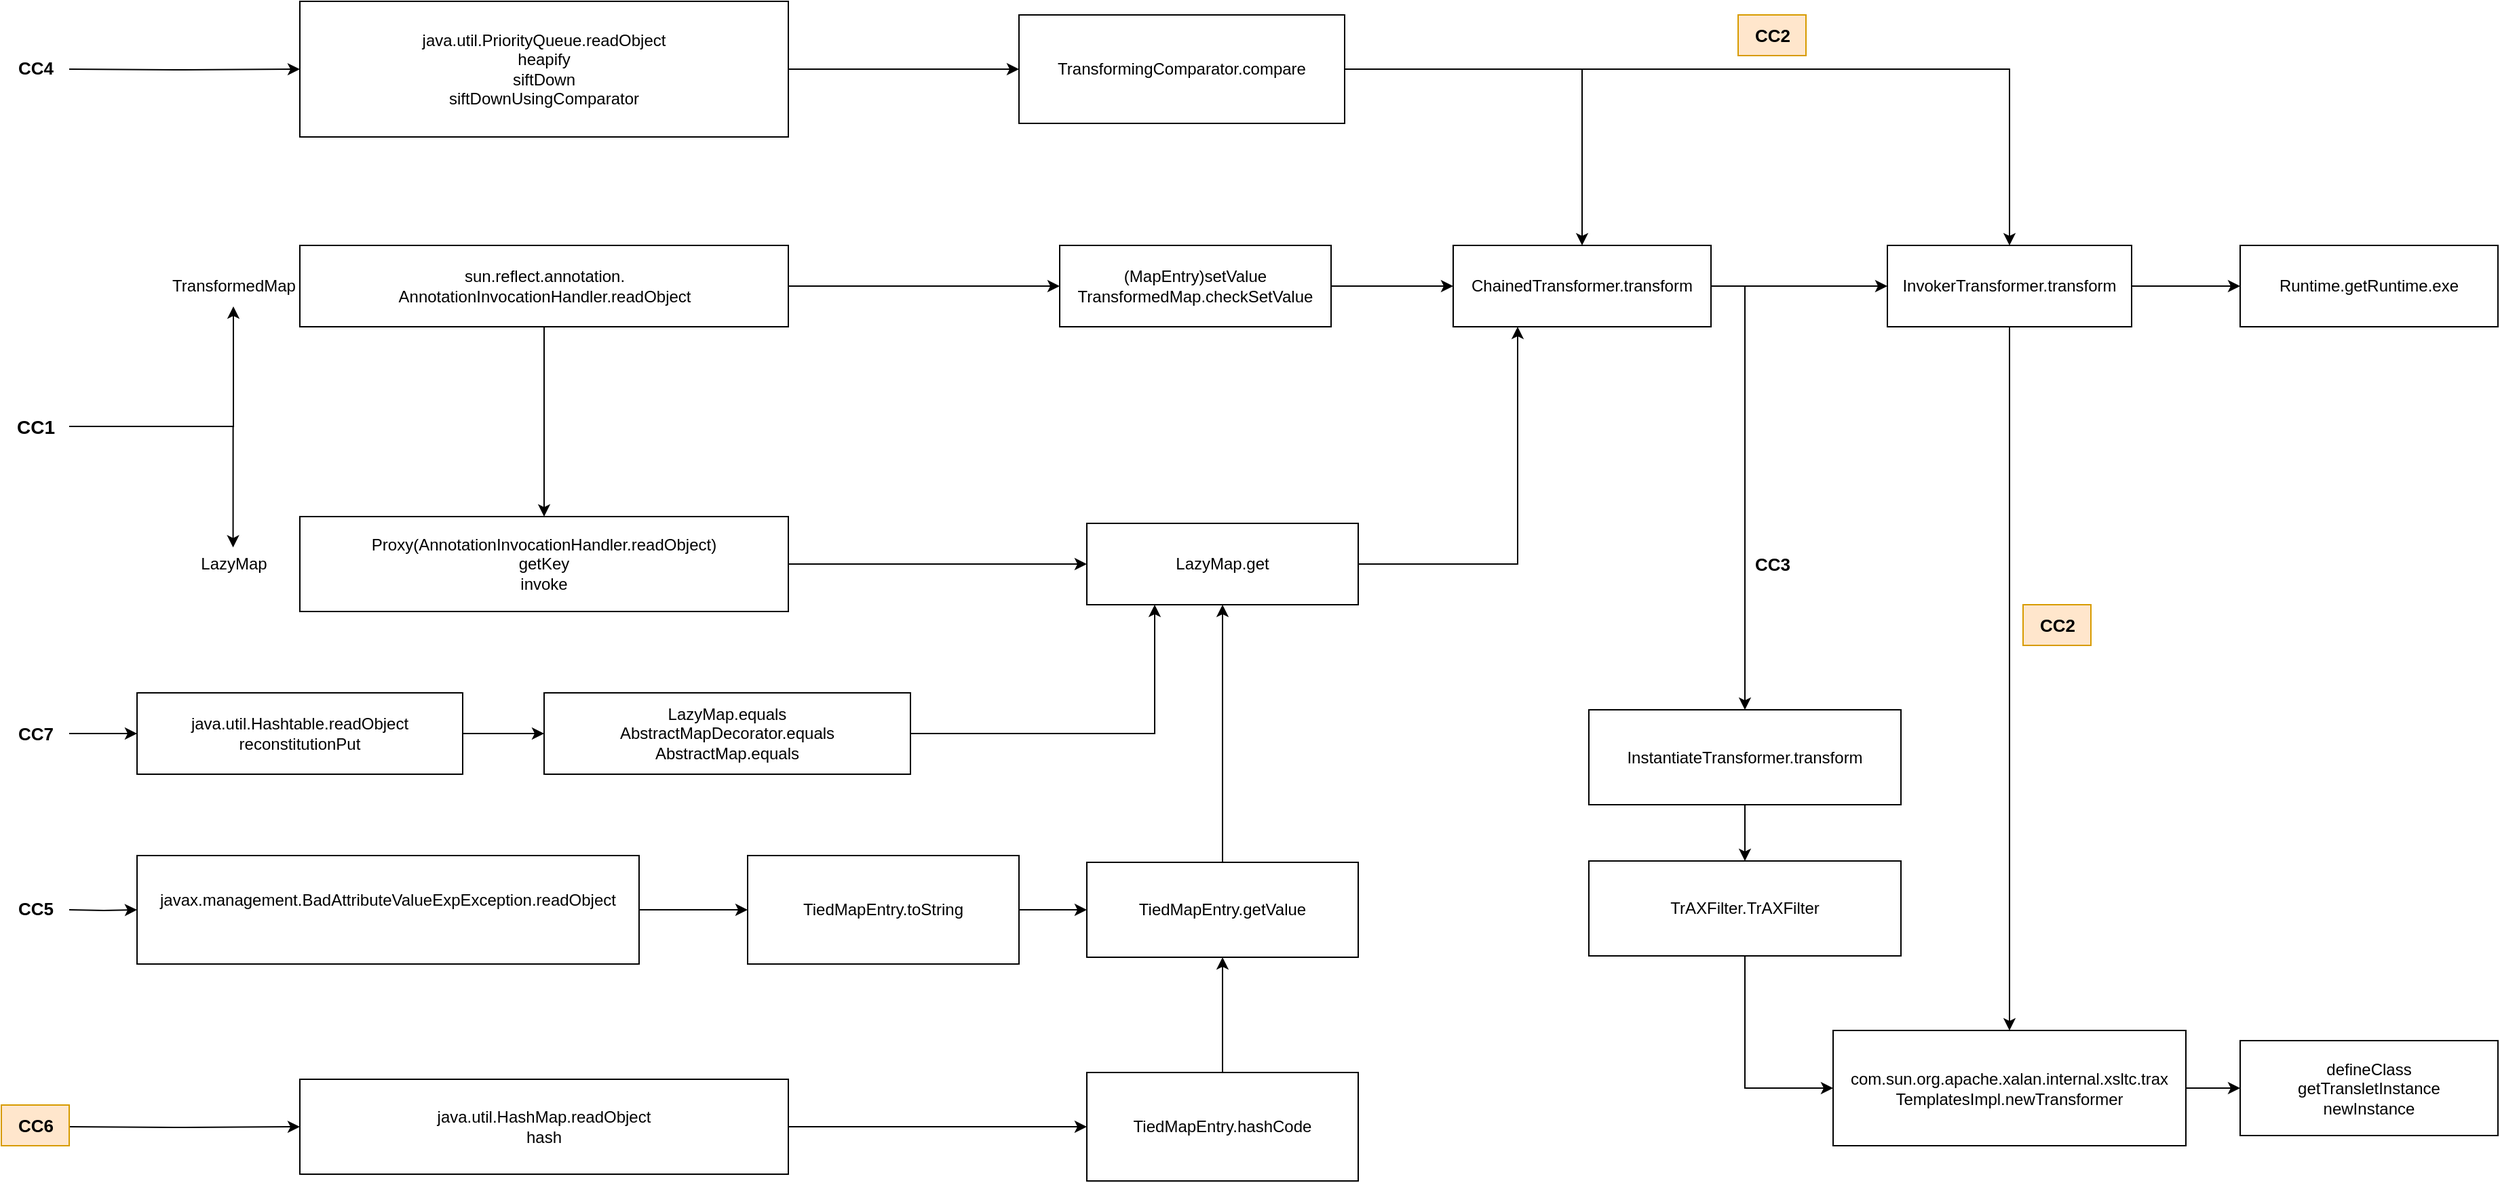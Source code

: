 <mxfile version="21.8.2" type="github">
  <diagram name="第 1 页" id="6VpoMdF1UtFUlSB7jPXj">
    <mxGraphModel dx="2046" dy="1186" grid="1" gridSize="10" guides="1" tooltips="1" connect="1" arrows="1" fold="1" page="1" pageScale="1" pageWidth="1920" pageHeight="1200" math="0" shadow="0">
      <root>
        <mxCell id="0" />
        <mxCell id="1" parent="0" />
        <mxCell id="6vssdcbbBTtyEO5g1ugg-1" value="Runtime.getRuntime.exe" style="rounded=0;whiteSpace=wrap;html=1;fontFamily=Helvetica;" parent="1" vertex="1">
          <mxGeometry x="1670" y="240" width="190" height="60" as="geometry" />
        </mxCell>
        <mxCell id="uUb-aCY3bGG27-e9TzcM-9" value="" style="edgeStyle=orthogonalEdgeStyle;rounded=0;orthogonalLoop=1;jettySize=auto;html=1;fontFamily=Helvetica;" parent="1" source="6vssdcbbBTtyEO5g1ugg-2" target="uUb-aCY3bGG27-e9TzcM-8" edge="1">
          <mxGeometry relative="1" as="geometry" />
        </mxCell>
        <mxCell id="uUb-aCY3bGG27-e9TzcM-18" style="edgeStyle=orthogonalEdgeStyle;rounded=0;orthogonalLoop=1;jettySize=auto;html=1;exitX=1;exitY=0.5;exitDx=0;exitDy=0;entryX=0.5;entryY=0;entryDx=0;entryDy=0;fontFamily=Helvetica;" parent="1" source="6vssdcbbBTtyEO5g1ugg-2" target="uUb-aCY3bGG27-e9TzcM-14" edge="1">
          <mxGeometry relative="1" as="geometry" />
        </mxCell>
        <mxCell id="6vssdcbbBTtyEO5g1ugg-2" value="ChainedTransformer.transform" style="rounded=0;whiteSpace=wrap;html=1;fontFamily=Helvetica;" parent="1" vertex="1">
          <mxGeometry x="1090" y="240" width="190" height="60" as="geometry" />
        </mxCell>
        <mxCell id="6vssdcbbBTtyEO5g1ugg-10" style="edgeStyle=orthogonalEdgeStyle;rounded=0;orthogonalLoop=1;jettySize=auto;html=1;exitX=1;exitY=0.5;exitDx=0;exitDy=0;entryX=0;entryY=0.5;entryDx=0;entryDy=0;fontFamily=Helvetica;" parent="1" source="6vssdcbbBTtyEO5g1ugg-9" target="6vssdcbbBTtyEO5g1ugg-2" edge="1">
          <mxGeometry relative="1" as="geometry" />
        </mxCell>
        <mxCell id="6vssdcbbBTtyEO5g1ugg-9" value="(MapEntry&lt;span style=&quot;background-color: initial;&quot;&gt;)setValue&lt;/span&gt;&lt;br&gt;TransformedMap.checkSetValue" style="rounded=0;whiteSpace=wrap;html=1;fontFamily=Helvetica;" parent="1" vertex="1">
          <mxGeometry x="800" y="240" width="200" height="60" as="geometry" />
        </mxCell>
        <mxCell id="6vssdcbbBTtyEO5g1ugg-13" style="edgeStyle=orthogonalEdgeStyle;rounded=0;orthogonalLoop=1;jettySize=auto;html=1;exitX=1;exitY=0.5;exitDx=0;exitDy=0;entryX=0;entryY=0.5;entryDx=0;entryDy=0;fontFamily=Helvetica;" parent="1" source="6vssdcbbBTtyEO5g1ugg-11" target="6vssdcbbBTtyEO5g1ugg-9" edge="1">
          <mxGeometry relative="1" as="geometry" />
        </mxCell>
        <mxCell id="6vssdcbbBTtyEO5g1ugg-18" style="edgeStyle=orthogonalEdgeStyle;rounded=0;orthogonalLoop=1;jettySize=auto;html=1;exitX=0.5;exitY=1;exitDx=0;exitDy=0;entryX=0.5;entryY=0;entryDx=0;entryDy=0;fontFamily=Helvetica;" parent="1" source="6vssdcbbBTtyEO5g1ugg-11" target="6vssdcbbBTtyEO5g1ugg-17" edge="1">
          <mxGeometry relative="1" as="geometry" />
        </mxCell>
        <mxCell id="6vssdcbbBTtyEO5g1ugg-11" value="sun.reflect.annotation.&lt;br&gt;AnnotationInvocationHandler.readObject" style="rounded=0;html=1;fontFamily=Helvetica;" parent="1" vertex="1">
          <mxGeometry x="240" y="240" width="360" height="60" as="geometry" />
        </mxCell>
        <mxCell id="6vssdcbbBTtyEO5g1ugg-16" style="edgeStyle=orthogonalEdgeStyle;rounded=0;orthogonalLoop=1;jettySize=auto;html=1;entryX=0.25;entryY=1;entryDx=0;entryDy=0;fontFamily=Helvetica;" parent="1" source="6vssdcbbBTtyEO5g1ugg-15" target="6vssdcbbBTtyEO5g1ugg-2" edge="1">
          <mxGeometry relative="1" as="geometry" />
        </mxCell>
        <mxCell id="6vssdcbbBTtyEO5g1ugg-15" value="LazyMap.get" style="rounded=0;whiteSpace=wrap;html=1;fontFamily=Helvetica;" parent="1" vertex="1">
          <mxGeometry x="820" y="445" width="200" height="60" as="geometry" />
        </mxCell>
        <mxCell id="6vssdcbbBTtyEO5g1ugg-20" value="" style="edgeStyle=orthogonalEdgeStyle;rounded=0;orthogonalLoop=1;jettySize=auto;html=1;fontFamily=Helvetica;" parent="1" source="6vssdcbbBTtyEO5g1ugg-17" target="6vssdcbbBTtyEO5g1ugg-15" edge="1">
          <mxGeometry relative="1" as="geometry" />
        </mxCell>
        <mxCell id="6vssdcbbBTtyEO5g1ugg-17" value="Proxy(AnnotationInvocationHandler.readObject)&lt;br&gt;getKey&lt;br&gt;invoke" style="rounded=0;whiteSpace=wrap;html=1;fontFamily=Helvetica;" parent="1" vertex="1">
          <mxGeometry x="240" y="440" width="360" height="70" as="geometry" />
        </mxCell>
        <mxCell id="6vssdcbbBTtyEO5g1ugg-22" value="" style="edgeStyle=orthogonalEdgeStyle;rounded=0;orthogonalLoop=1;jettySize=auto;html=1;fontFamily=Helvetica;" parent="1" source="6vssdcbbBTtyEO5g1ugg-21" target="6vssdcbbBTtyEO5g1ugg-15" edge="1">
          <mxGeometry relative="1" as="geometry" />
        </mxCell>
        <mxCell id="6vssdcbbBTtyEO5g1ugg-21" value="TiedMapEntry.getValue" style="rounded=0;whiteSpace=wrap;html=1;fontFamily=Helvetica;" parent="1" vertex="1">
          <mxGeometry x="820" y="695" width="200" height="70" as="geometry" />
        </mxCell>
        <mxCell id="5cDq7q0ZK8Lod1r7jXY8-8" style="edgeStyle=orthogonalEdgeStyle;rounded=0;orthogonalLoop=1;jettySize=auto;html=1;exitX=1;exitY=0.5;exitDx=0;exitDy=0;entryX=0;entryY=0.5;entryDx=0;entryDy=0;fontFamily=Helvetica;" parent="1" source="6vssdcbbBTtyEO5g1ugg-23" target="5cDq7q0ZK8Lod1r7jXY8-2" edge="1">
          <mxGeometry relative="1" as="geometry" />
        </mxCell>
        <mxCell id="6vssdcbbBTtyEO5g1ugg-23" value="java.util.HashMap.readObject&lt;br&gt;hash" style="rounded=0;whiteSpace=wrap;html=1;fontFamily=Helvetica;" parent="1" vertex="1">
          <mxGeometry x="240" y="855" width="360" height="70" as="geometry" />
        </mxCell>
        <mxCell id="gErniXCXHLFTvf_z7TUi-8" style="edgeStyle=orthogonalEdgeStyle;rounded=0;orthogonalLoop=1;jettySize=auto;html=1;fontFamily=Helvetica;" parent="1" source="gErniXCXHLFTvf_z7TUi-1" target="gErniXCXHLFTvf_z7TUi-3" edge="1">
          <mxGeometry relative="1" as="geometry" />
        </mxCell>
        <mxCell id="gErniXCXHLFTvf_z7TUi-1" value="&lt;b&gt;&lt;font style=&quot;font-size: 14px;&quot;&gt;CC1&lt;/font&gt;&lt;/b&gt;" style="text;html=1;align=center;verticalAlign=middle;resizable=0;points=[];autosize=1;strokeColor=none;fillColor=none;fontFamily=Helvetica;" parent="1" vertex="1">
          <mxGeometry x="20" y="358.5" width="50" height="30" as="geometry" />
        </mxCell>
        <mxCell id="gErniXCXHLFTvf_z7TUi-3" value="TransformedMap" style="text;html=1;align=center;verticalAlign=middle;resizable=0;points=[];autosize=1;strokeColor=none;fillColor=none;fontFamily=Helvetica;" parent="1" vertex="1">
          <mxGeometry x="136" y="255" width="110" height="30" as="geometry" />
        </mxCell>
        <mxCell id="gErniXCXHLFTvf_z7TUi-5" value="LazyMap" style="text;html=1;align=center;verticalAlign=middle;resizable=0;points=[];autosize=1;strokeColor=none;fillColor=none;fontFamily=Helvetica;" parent="1" vertex="1">
          <mxGeometry x="156" y="460" width="70" height="30" as="geometry" />
        </mxCell>
        <mxCell id="gErniXCXHLFTvf_z7TUi-7" style="edgeStyle=orthogonalEdgeStyle;rounded=0;orthogonalLoop=1;jettySize=auto;html=1;entryX=0;entryY=0.5;entryDx=0;entryDy=0;fontFamily=Helvetica;" parent="1" target="6vssdcbbBTtyEO5g1ugg-23" edge="1">
          <mxGeometry relative="1" as="geometry">
            <mxPoint x="70" y="890" as="sourcePoint" />
          </mxGeometry>
        </mxCell>
        <mxCell id="gErniXCXHLFTvf_z7TUi-6" value="&lt;span style=&quot;font-size: 13px;&quot;&gt;&lt;font style=&quot;font-size: 13px;&quot;&gt;CC6&lt;/font&gt;&lt;/span&gt;" style="text;html=1;align=center;verticalAlign=middle;resizable=0;points=[];autosize=1;strokeColor=#d79b00;fillColor=#ffe6cc;fontSize=13;fontStyle=1;fontFamily=Helvetica;" parent="1" vertex="1">
          <mxGeometry x="20" y="874" width="50" height="30" as="geometry" />
        </mxCell>
        <mxCell id="gErniXCXHLFTvf_z7TUi-10" style="edgeStyle=orthogonalEdgeStyle;rounded=0;orthogonalLoop=1;jettySize=auto;html=1;entryX=0.497;entryY=0.093;entryDx=0;entryDy=0;entryPerimeter=0;fontFamily=Helvetica;" parent="1" source="gErniXCXHLFTvf_z7TUi-1" target="gErniXCXHLFTvf_z7TUi-5" edge="1">
          <mxGeometry relative="1" as="geometry" />
        </mxCell>
        <mxCell id="5cDq7q0ZK8Lod1r7jXY8-4" style="edgeStyle=orthogonalEdgeStyle;rounded=0;orthogonalLoop=1;jettySize=auto;html=1;exitX=1;exitY=0.5;exitDx=0;exitDy=0;fontFamily=Helvetica;" parent="1" source="5cDq7q0ZK8Lod1r7jXY8-1" target="5cDq7q0ZK8Lod1r7jXY8-3" edge="1">
          <mxGeometry relative="1" as="geometry" />
        </mxCell>
        <mxCell id="5cDq7q0ZK8Lod1r7jXY8-1" value="&lt;font&gt;javax.management.BadAttributeValueExpException.readObject&lt;br&gt;&lt;br&gt;&lt;/font&gt;" style="rounded=0;whiteSpace=wrap;html=1;fontFamily=Helvetica;" parent="1" vertex="1">
          <mxGeometry x="120" y="690" width="370" height="80" as="geometry" />
        </mxCell>
        <mxCell id="5cDq7q0ZK8Lod1r7jXY8-9" value="" style="edgeStyle=orthogonalEdgeStyle;rounded=0;orthogonalLoop=1;jettySize=auto;html=1;fontFamily=Helvetica;" parent="1" source="5cDq7q0ZK8Lod1r7jXY8-2" target="6vssdcbbBTtyEO5g1ugg-21" edge="1">
          <mxGeometry relative="1" as="geometry" />
        </mxCell>
        <mxCell id="5cDq7q0ZK8Lod1r7jXY8-2" value="TiedMapEntry.hashCode" style="rounded=0;whiteSpace=wrap;html=1;fontFamily=Helvetica;" parent="1" vertex="1">
          <mxGeometry x="820" y="850" width="200" height="80" as="geometry" />
        </mxCell>
        <mxCell id="5cDq7q0ZK8Lod1r7jXY8-6" style="edgeStyle=orthogonalEdgeStyle;rounded=0;orthogonalLoop=1;jettySize=auto;html=1;exitX=1;exitY=0.5;exitDx=0;exitDy=0;fontFamily=Helvetica;" parent="1" source="5cDq7q0ZK8Lod1r7jXY8-3" target="6vssdcbbBTtyEO5g1ugg-21" edge="1">
          <mxGeometry relative="1" as="geometry" />
        </mxCell>
        <mxCell id="5cDq7q0ZK8Lod1r7jXY8-3" value="TiedMapEntry.toString" style="rounded=0;whiteSpace=wrap;html=1;fontFamily=Helvetica;" parent="1" vertex="1">
          <mxGeometry x="570" y="690" width="200" height="80" as="geometry" />
        </mxCell>
        <mxCell id="uUb-aCY3bGG27-e9TzcM-3" value="" style="edgeStyle=orthogonalEdgeStyle;rounded=0;orthogonalLoop=1;jettySize=auto;html=1;fontFamily=Helvetica;" parent="1" target="5cDq7q0ZK8Lod1r7jXY8-1" edge="1">
          <mxGeometry relative="1" as="geometry">
            <mxPoint x="70" y="730" as="sourcePoint" />
          </mxGeometry>
        </mxCell>
        <mxCell id="uUb-aCY3bGG27-e9TzcM-2" value="&lt;span style=&quot;font-size: 13px;&quot;&gt;&lt;font style=&quot;font-size: 13px;&quot;&gt;CC5&lt;/font&gt;&lt;/span&gt;" style="text;html=1;align=center;verticalAlign=middle;resizable=0;points=[];autosize=1;strokeColor=none;fillColor=none;fontSize=13;fontStyle=1;fontFamily=Helvetica;" parent="1" vertex="1">
          <mxGeometry x="20" y="714" width="50" height="30" as="geometry" />
        </mxCell>
        <mxCell id="uUb-aCY3bGG27-e9TzcM-4" value="defineClass&lt;br&gt;getTransletInstance&lt;br&gt;newInstance" style="rounded=0;whiteSpace=wrap;html=1;fontFamily=Helvetica;" parent="1" vertex="1">
          <mxGeometry x="1670" y="826.5" width="190" height="70" as="geometry" />
        </mxCell>
        <mxCell id="uUb-aCY3bGG27-e9TzcM-6" style="edgeStyle=orthogonalEdgeStyle;rounded=0;orthogonalLoop=1;jettySize=auto;html=1;exitX=1;exitY=0.5;exitDx=0;exitDy=0;entryX=0;entryY=0.5;entryDx=0;entryDy=0;fontFamily=Helvetica;" parent="1" source="uUb-aCY3bGG27-e9TzcM-5" target="uUb-aCY3bGG27-e9TzcM-4" edge="1">
          <mxGeometry relative="1" as="geometry" />
        </mxCell>
        <mxCell id="uUb-aCY3bGG27-e9TzcM-5" value="com.sun.org.apache.xalan.internal.xsltc.trax&lt;br&gt;TemplatesImpl.newTransformer" style="rounded=0;whiteSpace=wrap;html=1;fontFamily=Helvetica;" parent="1" vertex="1">
          <mxGeometry x="1370" y="819" width="260" height="85" as="geometry" />
        </mxCell>
        <mxCell id="uUb-aCY3bGG27-e9TzcM-10" value="" style="edgeStyle=orthogonalEdgeStyle;rounded=0;orthogonalLoop=1;jettySize=auto;html=1;fontFamily=Helvetica;" parent="1" source="uUb-aCY3bGG27-e9TzcM-8" target="6vssdcbbBTtyEO5g1ugg-1" edge="1">
          <mxGeometry relative="1" as="geometry" />
        </mxCell>
        <mxCell id="uUb-aCY3bGG27-e9TzcM-13" style="edgeStyle=orthogonalEdgeStyle;rounded=0;orthogonalLoop=1;jettySize=auto;html=1;exitX=0.5;exitY=1;exitDx=0;exitDy=0;entryX=0.5;entryY=0;entryDx=0;entryDy=0;fontFamily=Helvetica;" parent="1" source="uUb-aCY3bGG27-e9TzcM-8" target="uUb-aCY3bGG27-e9TzcM-5" edge="1">
          <mxGeometry relative="1" as="geometry" />
        </mxCell>
        <mxCell id="uUb-aCY3bGG27-e9TzcM-8" value="InvokerTransformer.transform" style="rounded=0;whiteSpace=wrap;html=1;fontFamily=Helvetica;" parent="1" vertex="1">
          <mxGeometry x="1410" y="240" width="180" height="60" as="geometry" />
        </mxCell>
        <mxCell id="uUb-aCY3bGG27-e9TzcM-20" style="edgeStyle=orthogonalEdgeStyle;rounded=0;orthogonalLoop=1;jettySize=auto;html=1;exitX=0.5;exitY=1;exitDx=0;exitDy=0;entryX=0.5;entryY=0;entryDx=0;entryDy=0;fontFamily=Helvetica;" parent="1" source="uUb-aCY3bGG27-e9TzcM-14" target="uUb-aCY3bGG27-e9TzcM-19" edge="1">
          <mxGeometry relative="1" as="geometry" />
        </mxCell>
        <mxCell id="uUb-aCY3bGG27-e9TzcM-14" value="&lt;div style=&quot;&quot;&gt;&lt;font style=&quot;&quot;&gt;InstantiateTransformer.transform&lt;/font&gt;&lt;br&gt;&lt;/div&gt;" style="rounded=0;whiteSpace=wrap;html=1;strokeColor=#000000;fontFamily=Helvetica;" parent="1" vertex="1">
          <mxGeometry x="1190" y="582.5" width="230" height="70" as="geometry" />
        </mxCell>
        <mxCell id="uUb-aCY3bGG27-e9TzcM-22" style="edgeStyle=orthogonalEdgeStyle;rounded=0;orthogonalLoop=1;jettySize=auto;html=1;exitX=0.5;exitY=1;exitDx=0;exitDy=0;entryX=0;entryY=0.5;entryDx=0;entryDy=0;fontFamily=Helvetica;" parent="1" source="uUb-aCY3bGG27-e9TzcM-19" target="uUb-aCY3bGG27-e9TzcM-5" edge="1">
          <mxGeometry relative="1" as="geometry" />
        </mxCell>
        <mxCell id="uUb-aCY3bGG27-e9TzcM-19" value="TrAXFilter.TrAXFilter" style="rounded=0;whiteSpace=wrap;html=1;fontFamily=Helvetica;" parent="1" vertex="1">
          <mxGeometry x="1190" y="694" width="230" height="70" as="geometry" />
        </mxCell>
        <mxCell id="ZYqngWSy39IC0Dox3lLX-17" style="edgeStyle=orthogonalEdgeStyle;rounded=0;orthogonalLoop=1;jettySize=auto;html=1;exitX=1;exitY=0.5;exitDx=0;exitDy=0;entryX=0.5;entryY=0;entryDx=0;entryDy=0;" edge="1" parent="1" source="uUb-aCY3bGG27-e9TzcM-23" target="6vssdcbbBTtyEO5g1ugg-2">
          <mxGeometry relative="1" as="geometry" />
        </mxCell>
        <mxCell id="ZYqngWSy39IC0Dox3lLX-18" style="edgeStyle=orthogonalEdgeStyle;rounded=0;orthogonalLoop=1;jettySize=auto;html=1;exitX=1;exitY=0.5;exitDx=0;exitDy=0;entryX=0.5;entryY=0;entryDx=0;entryDy=0;" edge="1" parent="1" source="uUb-aCY3bGG27-e9TzcM-23" target="uUb-aCY3bGG27-e9TzcM-8">
          <mxGeometry relative="1" as="geometry" />
        </mxCell>
        <mxCell id="uUb-aCY3bGG27-e9TzcM-23" value="TransformingComparator.compare" style="rounded=0;whiteSpace=wrap;html=1;" parent="1" vertex="1">
          <mxGeometry x="770" y="70" width="240" height="80" as="geometry" />
        </mxCell>
        <mxCell id="uUb-aCY3bGG27-e9TzcM-26" style="edgeStyle=orthogonalEdgeStyle;rounded=0;orthogonalLoop=1;jettySize=auto;html=1;exitX=1;exitY=0.5;exitDx=0;exitDy=0;entryX=0;entryY=0.5;entryDx=0;entryDy=0;" parent="1" source="uUb-aCY3bGG27-e9TzcM-24" target="uUb-aCY3bGG27-e9TzcM-23" edge="1">
          <mxGeometry relative="1" as="geometry" />
        </mxCell>
        <mxCell id="uUb-aCY3bGG27-e9TzcM-24" value="java.util.PriorityQueue.readObject&lt;br&gt;heapify&lt;br&gt;siftDown&lt;br&gt;siftDownUsingComparator" style="rounded=0;whiteSpace=wrap;html=1;" parent="1" vertex="1">
          <mxGeometry x="240" y="60" width="360" height="100" as="geometry" />
        </mxCell>
        <mxCell id="uUb-aCY3bGG27-e9TzcM-29" value="" style="edgeStyle=orthogonalEdgeStyle;rounded=0;orthogonalLoop=1;jettySize=auto;html=1;" parent="1" target="uUb-aCY3bGG27-e9TzcM-24" edge="1">
          <mxGeometry relative="1" as="geometry">
            <mxPoint x="70" y="110" as="sourcePoint" />
          </mxGeometry>
        </mxCell>
        <mxCell id="uUb-aCY3bGG27-e9TzcM-28" value="&lt;span style=&quot;font-size: 13px;&quot;&gt;&lt;font style=&quot;font-size: 13px;&quot;&gt;CC4&lt;/font&gt;&lt;/span&gt;" style="text;html=1;align=center;verticalAlign=middle;resizable=0;points=[];autosize=1;strokeColor=none;fillColor=none;fontSize=13;fontStyle=1;fontFamily=Helvetica;" parent="1" vertex="1">
          <mxGeometry x="20" y="94" width="50" height="30" as="geometry" />
        </mxCell>
        <mxCell id="ZYqngWSy39IC0Dox3lLX-2" value="&lt;b style=&quot;font-size: 13px;&quot;&gt;CC2&lt;/b&gt;" style="text;html=1;align=center;verticalAlign=middle;resizable=0;points=[];autosize=1;strokeColor=#d79b00;fillColor=#ffe6cc;fontSize=13;fontFamily=Helvetica;" vertex="1" parent="1">
          <mxGeometry x="1300" y="70" width="50" height="30" as="geometry" />
        </mxCell>
        <mxCell id="ZYqngWSy39IC0Dox3lLX-6" value="" style="edgeStyle=orthogonalEdgeStyle;rounded=0;orthogonalLoop=1;jettySize=auto;html=1;" edge="1" parent="1" source="ZYqngWSy39IC0Dox3lLX-3" target="ZYqngWSy39IC0Dox3lLX-4">
          <mxGeometry relative="1" as="geometry" />
        </mxCell>
        <mxCell id="ZYqngWSy39IC0Dox3lLX-3" value="java.util.Hashtable.readObject&lt;br style=&quot;border-color: var(--border-color);&quot;&gt;reconstitutionPut" style="rounded=0;whiteSpace=wrap;html=1;" vertex="1" parent="1">
          <mxGeometry x="120" y="570" width="240" height="60" as="geometry" />
        </mxCell>
        <mxCell id="ZYqngWSy39IC0Dox3lLX-10" style="edgeStyle=orthogonalEdgeStyle;rounded=0;orthogonalLoop=1;jettySize=auto;html=1;exitX=1;exitY=0.5;exitDx=0;exitDy=0;entryX=0.25;entryY=1;entryDx=0;entryDy=0;" edge="1" parent="1" source="ZYqngWSy39IC0Dox3lLX-4" target="6vssdcbbBTtyEO5g1ugg-15">
          <mxGeometry relative="1" as="geometry" />
        </mxCell>
        <mxCell id="ZYqngWSy39IC0Dox3lLX-4" value="LazyMap.equals&lt;br&gt;AbstractMapDecorator.equals&lt;br&gt;AbstractMap.equals" style="rounded=0;whiteSpace=wrap;html=1;" vertex="1" parent="1">
          <mxGeometry x="420" y="570" width="270" height="60" as="geometry" />
        </mxCell>
        <mxCell id="ZYqngWSy39IC0Dox3lLX-12" value="" style="edgeStyle=orthogonalEdgeStyle;rounded=0;orthogonalLoop=1;jettySize=auto;html=1;" edge="1" parent="1" source="ZYqngWSy39IC0Dox3lLX-11" target="ZYqngWSy39IC0Dox3lLX-3">
          <mxGeometry relative="1" as="geometry" />
        </mxCell>
        <mxCell id="ZYqngWSy39IC0Dox3lLX-11" value="&lt;span style=&quot;font-size: 13px;&quot;&gt;&lt;font style=&quot;font-size: 13px;&quot;&gt;CC7&lt;/font&gt;&lt;/span&gt;" style="text;html=1;align=center;verticalAlign=middle;resizable=0;points=[];autosize=1;strokeColor=none;fillColor=none;fontSize=13;fontStyle=1;fontFamily=Helvetica;" vertex="1" parent="1">
          <mxGeometry x="20" y="585" width="50" height="30" as="geometry" />
        </mxCell>
        <mxCell id="ZYqngWSy39IC0Dox3lLX-15" value="&lt;b style=&quot;font-size: 13px;&quot;&gt;CC3&lt;/b&gt;" style="text;html=1;align=center;verticalAlign=middle;resizable=0;points=[];autosize=1;strokeColor=none;fillColor=none;fontSize=13;fontFamily=Helvetica;" vertex="1" parent="1">
          <mxGeometry x="1300" y="460" width="50" height="30" as="geometry" />
        </mxCell>
        <mxCell id="ZYqngWSy39IC0Dox3lLX-19" value="&lt;b style=&quot;font-size: 13px;&quot;&gt;CC2&lt;/b&gt;" style="text;html=1;align=center;verticalAlign=middle;resizable=0;points=[];autosize=1;strokeColor=#d79b00;fillColor=#ffe6cc;fontSize=13;fontFamily=Helvetica;" vertex="1" parent="1">
          <mxGeometry x="1510" y="505" width="50" height="30" as="geometry" />
        </mxCell>
      </root>
    </mxGraphModel>
  </diagram>
</mxfile>
